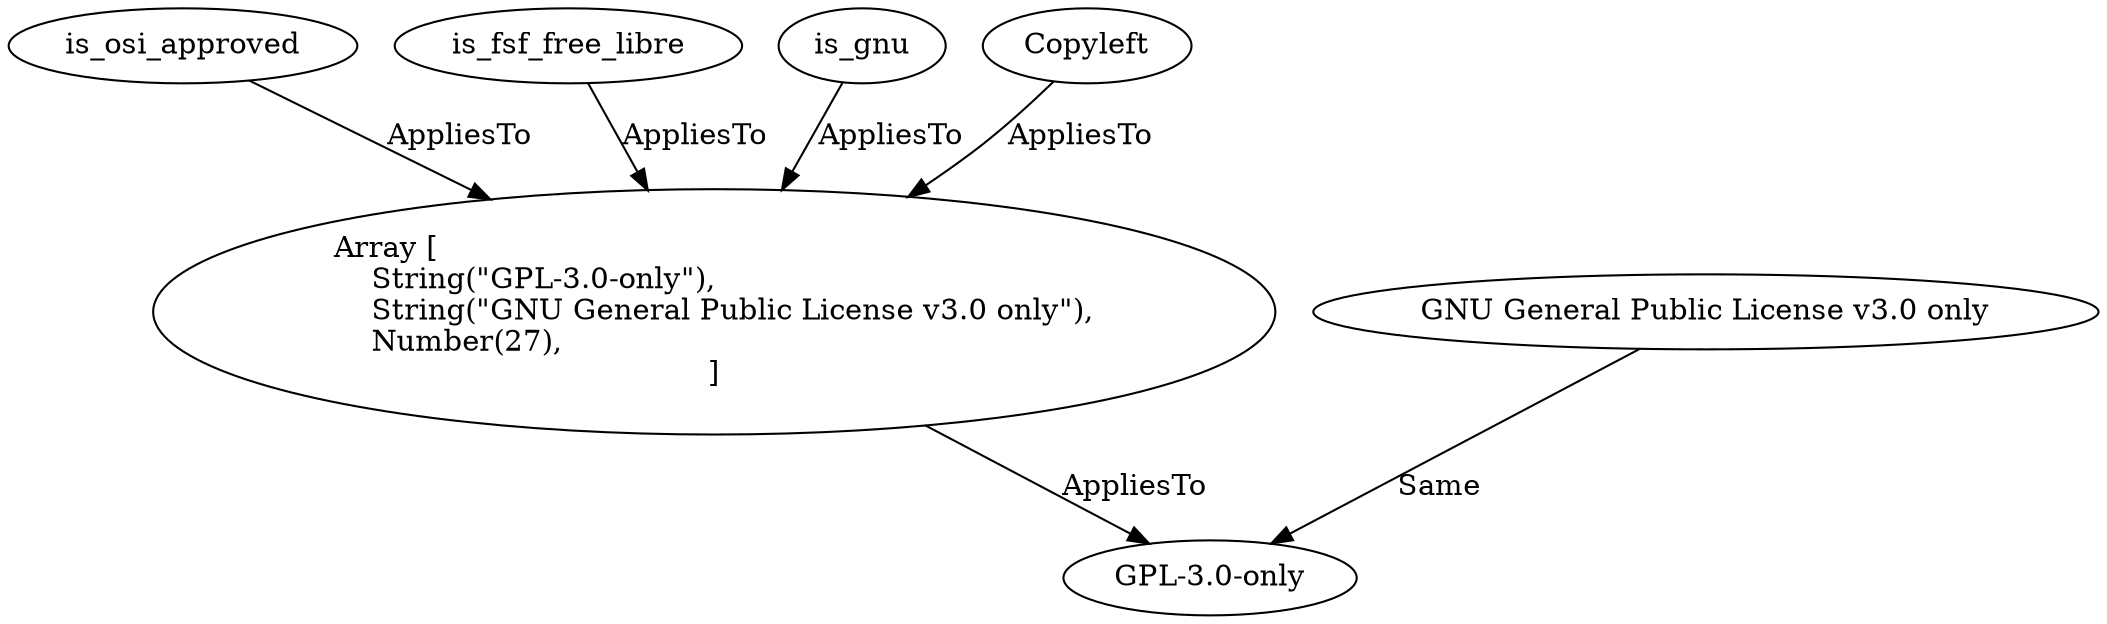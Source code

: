 digraph {
    3 [ label = "is_osi_approved" ]
    13 [ label = "is_fsf_free_libre" ]
    30 [ label = "is_gnu" ]
    31 [ label = "Copyleft" ]
    689 [ label = "GNU General Public License v3.0 only" ]
    694 [ label = "GPL-3.0-only" ]
    695 [ label = "Array [\l    String(\"GPL-3.0-only\"),\l    String(\"GNU General Public License v3.0 only\"),\l    Number(27),\l]" ]
    689 -> 694 [ label = "Same" ]
    695 -> 694 [ label = "AppliesTo" ]
    13 -> 695 [ label = "AppliesTo" ]
    30 -> 695 [ label = "AppliesTo" ]
    3 -> 695 [ label = "AppliesTo" ]
    31 -> 695 [ label = "AppliesTo" ]
}
